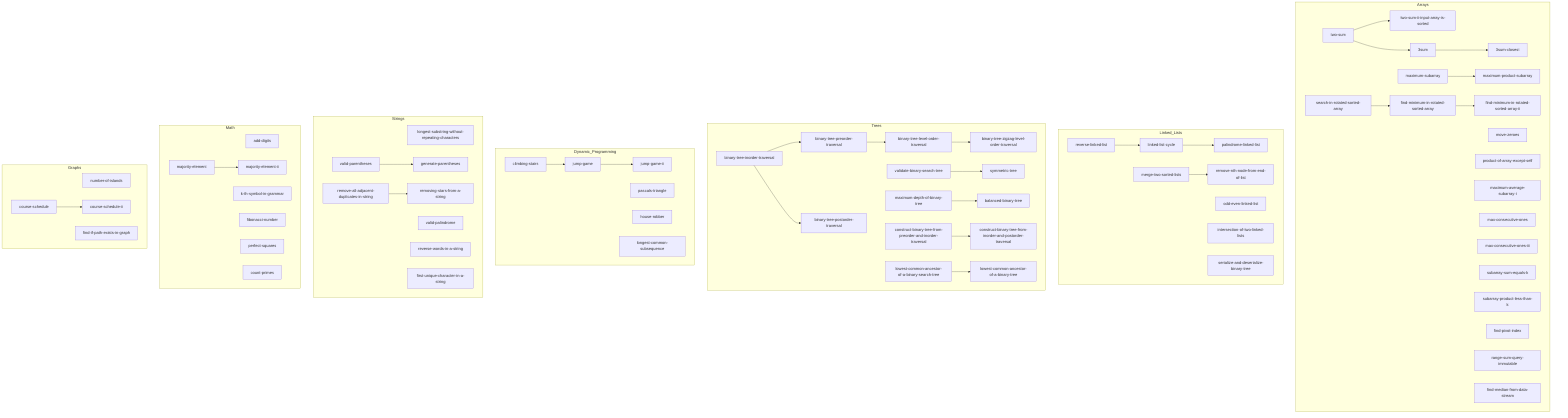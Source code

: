 graph TD

  subgraph Arrays
    two_sum["two-sum"]
    two_sum_ii["two-sum-ii-input-array-is-sorted"]
    three_sum["3sum"]
    three_sum_closest["3sum-closest"]
    maximum_subarray["maximum-subarray"]
    maximum_product_subarray["maximum-product-subarray"]
    move_zeroes["move-zeroes"]
    product_of_array_except_self["product-of-array-except-self"]
    search_rotated_array["search-in-rotated-sorted-array"]
    find_min_in_rotated_array["find-minimum-in-rotated-sorted-array"]
    find_min_in_rotated_array_ii["find-minimum-in-rotated-sorted-array-ii"]
    maximum_average_subarray["maximum-average-subarray-i"]
    max_consecutive_ones["max-consecutive-ones"]
    max_consecutive_ones_iii["max-consecutive-ones-iii"]
    subarray_sum_equals_k["subarray-sum-equals-k"]
    subarray_product_less_than_k["subarray-product-less-than-k"]
    find_pivot_index["find-pivot-index"]
    range_sum_query_immutable["range-sum-query-immutable"]
    find_median_from_data_stream["find-median-from-data-stream"]

    two_sum --> two_sum_ii
    two_sum --> three_sum
    three_sum --> three_sum_closest
    maximum_subarray --> maximum_product_subarray
    search_rotated_array --> find_min_in_rotated_array
    find_min_in_rotated_array --> find_min_in_rotated_array_ii
  end

  subgraph Linked_Lists
    reverse_linked_list["reverse-linked-list"]
    linked_list_cycle["linked-list-cycle"]
    palindrome_linked_list["palindrome-linked-list"]
    merge_two_sorted_lists["merge-two-sorted-lists"]
    remove_nth_node_from_end["remove-nth-node-from-end-of-list"]
    odd_even_linked_list["odd-even-linked-list"]
    intersection_two_linked_lists["intersection-of-two-linked-lists"]
    serialize_and_deserialize_bt["serialize-and-deserialize-binary-tree"]

    reverse_linked_list --> linked_list_cycle
    linked_list_cycle --> palindrome_linked_list
    merge_two_sorted_lists --> remove_nth_node_from_end
  end

  subgraph Trees
    binary_tree_inorder["binary-tree-inorder-traversal"]
    binary_tree_preorder["binary-tree-preorder-traversal"]
    binary_tree_postorder["binary-tree-postorder-traversal"]
    binary_tree_level_order["binary-tree-level-order-traversal"]
    binary_tree_zigzag["binary-tree-zigzag-level-order-traversal"]
    validate_bst["validate-binary-search-tree"]
    symmetric_tree["symmetric-tree"]
    max_depth_bt["maximum-depth-of-binary-tree"]
    balanced_binary_tree["balanced-binary-tree"]
    construct_bt_pre_in["construct-binary-tree-from-preorder-and-inorder-traversal"]
    construct_bt_in_post["construct-binary-tree-from-inorder-and-postorder-traversal"]
    lowest_common_ancestor_bst["lowest-common-ancestor-of-a-binary-search-tree"]
    lowest_common_ancestor_bt["lowest-common-ancestor-of-a-binary-tree"]

    binary_tree_inorder --> binary_tree_preorder
    binary_tree_inorder --> binary_tree_postorder
    binary_tree_preorder --> binary_tree_level_order
    binary_tree_level_order --> binary_tree_zigzag
    validate_bst --> symmetric_tree
    max_depth_bt --> balanced_binary_tree
    construct_bt_pre_in --> construct_bt_in_post
    lowest_common_ancestor_bst --> lowest_common_ancestor_bt
  end

  subgraph Dynamic_Programming
    climb_stairs["climbing-stairs"]
    jump_game["jump-game"]
    jump_game_ii["jump-game-ii"]
    pascals_triangle["pascals-triangle"]
    house_robber["house-robber"]
    max_consecutive_ones_iii["max-consecutive-ones-iii"]
    longest_common_subsequence["longest-common-subsequence"]

    climb_stairs --> jump_game
    jump_game --> jump_game_ii
  end

  subgraph Strings
    longest_substring_without_repeating["longest-substring-without-repeating-characters"]
    valid_palindrome["valid-palindrome"]
    reverse_words_in_string["reverse-words-in-a-string"]
    first_unique_character["first-unique-character-in-a-string"]
    valid_parentheses["valid-parentheses"]
    generate_parentheses["generate-parentheses"]
    remove_duplicates_in_string["remove-all-adjacent-duplicates-in-string"]
    removing_stars_from_string["removing-stars-from-a-string"]

    valid_parentheses --> generate_parentheses
    remove_duplicates_in_string --> removing_stars_from_string
  end

  subgraph Math
    add_digits["add-digits"]
    kth_symbol_in_grammar["k-th-symbol-in-grammar"]
    fibonacci_number["fibonacci-number"]
    perfect_squares["perfect-squares"]
    count_primes["count-primes"]
    majority_element["majority-element"]
    majority_element_ii["majority-element-ii"]

    majority_element --> majority_element_ii
  end

  subgraph Graphs
    number_of_islands["number-of-islands"]
    course_schedule["course-schedule"]
    course_schedule_ii["course-schedule-ii"]
    graph_path_exists["find-if-path-exists-in-graph"]

    course_schedule --> course_schedule_ii
  end
